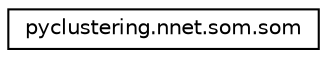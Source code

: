 digraph "Graphical Class Hierarchy"
{
 // INTERACTIVE_SVG=YES
 // LATEX_PDF_SIZE
  edge [fontname="Helvetica",fontsize="10",labelfontname="Helvetica",labelfontsize="10"];
  node [fontname="Helvetica",fontsize="10",shape=record];
  rankdir="LR";
  Node0 [label="pyclustering.nnet.som.som",height=0.2,width=0.4,color="black", fillcolor="white", style="filled",URL="$d7/d7b/classpyclustering_1_1nnet_1_1som_1_1som.html",tooltip="Represents self-organized feature map (SOM)."];
}
